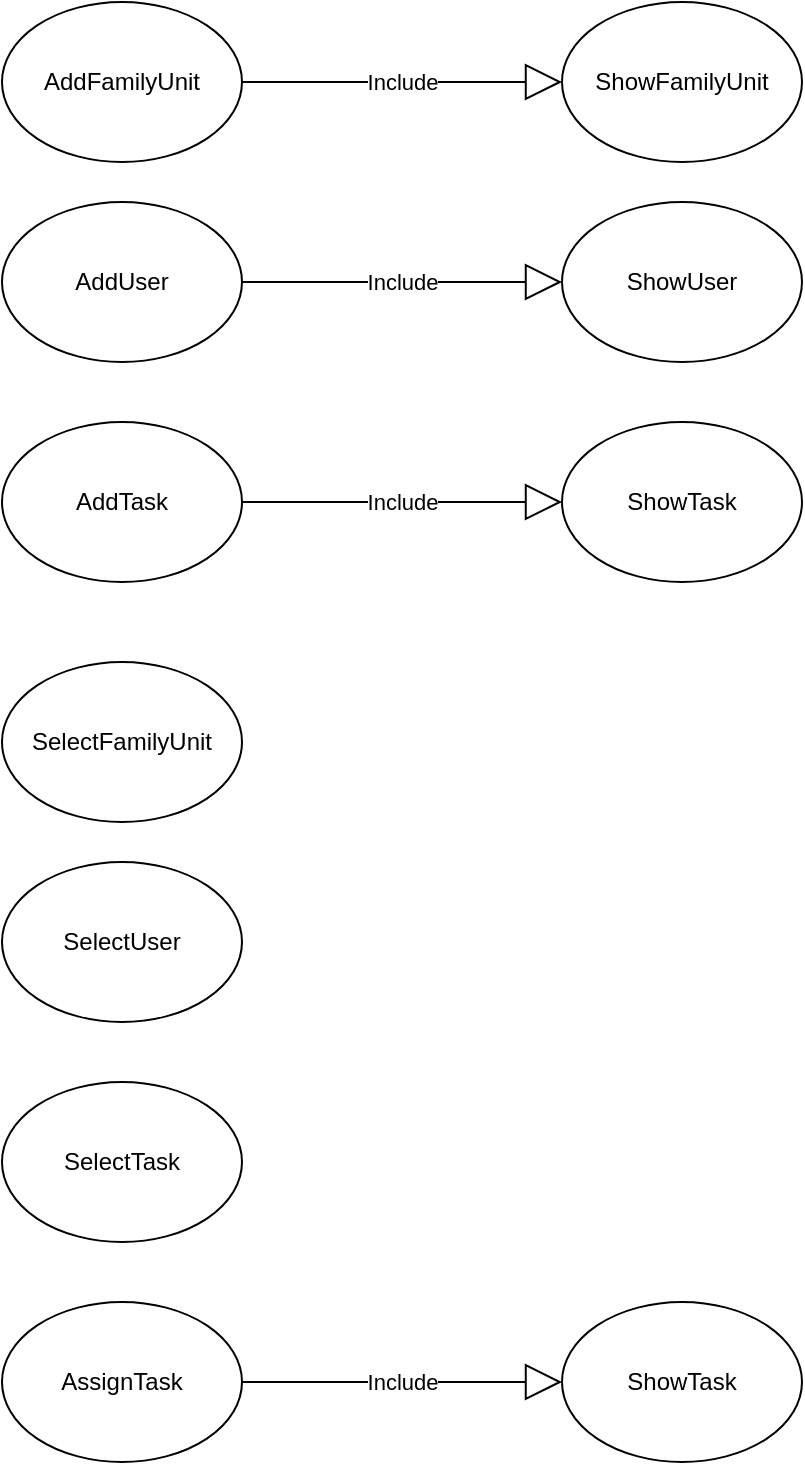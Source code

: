 <mxfile version="26.1.3" pages="8">
  <diagram name="UseCases" id="ofvuTet6Hf07vJ_4nn58">
    <mxGraphModel dx="1608" dy="790" grid="1" gridSize="10" guides="1" tooltips="1" connect="1" arrows="1" fold="1" page="1" pageScale="1" pageWidth="827" pageHeight="1169" math="0" shadow="0">
      <root>
        <mxCell id="0" />
        <mxCell id="1" parent="0" />
        <mxCell id="ilpxJgAoFU-lXXOYVlCL-1" value="AddFamilyUnit" style="ellipse;whiteSpace=wrap;html=1;" vertex="1" parent="1">
          <mxGeometry x="40" y="80" width="120" height="80" as="geometry" />
        </mxCell>
        <mxCell id="ilpxJgAoFU-lXXOYVlCL-2" value="AddUser" style="ellipse;whiteSpace=wrap;html=1;" vertex="1" parent="1">
          <mxGeometry x="40" y="180" width="120" height="80" as="geometry" />
        </mxCell>
        <mxCell id="ilpxJgAoFU-lXXOYVlCL-3" value="AddTask" style="ellipse;whiteSpace=wrap;html=1;" vertex="1" parent="1">
          <mxGeometry x="40" y="290" width="120" height="80" as="geometry" />
        </mxCell>
        <mxCell id="ilpxJgAoFU-lXXOYVlCL-4" value="SelectUser" style="ellipse;whiteSpace=wrap;html=1;" vertex="1" parent="1">
          <mxGeometry x="40" y="510" width="120" height="80" as="geometry" />
        </mxCell>
        <mxCell id="ilpxJgAoFU-lXXOYVlCL-5" value="SelectTask" style="ellipse;whiteSpace=wrap;html=1;" vertex="1" parent="1">
          <mxGeometry x="40" y="620" width="120" height="80" as="geometry" />
        </mxCell>
        <mxCell id="ilpxJgAoFU-lXXOYVlCL-6" value="SelectFamilyUnit" style="ellipse;whiteSpace=wrap;html=1;" vertex="1" parent="1">
          <mxGeometry x="40" y="410" width="120" height="80" as="geometry" />
        </mxCell>
        <mxCell id="ilpxJgAoFU-lXXOYVlCL-7" value="ShowFamilyUnit" style="ellipse;whiteSpace=wrap;html=1;" vertex="1" parent="1">
          <mxGeometry x="320" y="80" width="120" height="80" as="geometry" />
        </mxCell>
        <mxCell id="ilpxJgAoFU-lXXOYVlCL-8" value="ShowUser" style="ellipse;whiteSpace=wrap;html=1;" vertex="1" parent="1">
          <mxGeometry x="320" y="180" width="120" height="80" as="geometry" />
        </mxCell>
        <mxCell id="ilpxJgAoFU-lXXOYVlCL-9" value="ShowTask" style="ellipse;whiteSpace=wrap;html=1;" vertex="1" parent="1">
          <mxGeometry x="320" y="290" width="120" height="80" as="geometry" />
        </mxCell>
        <mxCell id="ilpxJgAoFU-lXXOYVlCL-10" value="Include" style="endArrow=block;endSize=16;endFill=0;html=1;rounded=0;" edge="1" parent="1" source="ilpxJgAoFU-lXXOYVlCL-1" target="ilpxJgAoFU-lXXOYVlCL-7">
          <mxGeometry width="160" relative="1" as="geometry">
            <mxPoint x="330" y="470" as="sourcePoint" />
            <mxPoint x="490" y="470" as="targetPoint" />
          </mxGeometry>
        </mxCell>
        <mxCell id="ilpxJgAoFU-lXXOYVlCL-11" value="Include" style="endArrow=block;endSize=16;endFill=0;html=1;rounded=0;" edge="1" parent="1" source="ilpxJgAoFU-lXXOYVlCL-2" target="ilpxJgAoFU-lXXOYVlCL-8">
          <mxGeometry width="160" relative="1" as="geometry">
            <mxPoint x="170" y="130" as="sourcePoint" />
            <mxPoint x="330" y="130" as="targetPoint" />
          </mxGeometry>
        </mxCell>
        <mxCell id="ilpxJgAoFU-lXXOYVlCL-12" value="Include" style="endArrow=block;endSize=16;endFill=0;html=1;rounded=0;" edge="1" parent="1" source="ilpxJgAoFU-lXXOYVlCL-3" target="ilpxJgAoFU-lXXOYVlCL-9">
          <mxGeometry width="160" relative="1" as="geometry">
            <mxPoint x="158" y="313" as="sourcePoint" />
            <mxPoint x="340" y="140" as="targetPoint" />
          </mxGeometry>
        </mxCell>
        <mxCell id="ilpxJgAoFU-lXXOYVlCL-14" value="AssignTask" style="ellipse;whiteSpace=wrap;html=1;" vertex="1" parent="1">
          <mxGeometry x="40" y="730" width="120" height="80" as="geometry" />
        </mxCell>
        <mxCell id="ilpxJgAoFU-lXXOYVlCL-15" value="ShowTask" style="ellipse;whiteSpace=wrap;html=1;" vertex="1" parent="1">
          <mxGeometry x="320" y="730" width="120" height="80" as="geometry" />
        </mxCell>
        <mxCell id="ilpxJgAoFU-lXXOYVlCL-16" value="Include" style="endArrow=block;endSize=16;endFill=0;html=1;rounded=0;" edge="1" parent="1" target="ilpxJgAoFU-lXXOYVlCL-15">
          <mxGeometry width="160" relative="1" as="geometry">
            <mxPoint x="160" y="770" as="sourcePoint" />
            <mxPoint x="340" y="580" as="targetPoint" />
          </mxGeometry>
        </mxCell>
      </root>
    </mxGraphModel>
  </diagram>
  <diagram id="qISOoxQzu-NISSFyMw4p" name="AddFamilyUnit">
    <mxGraphModel dx="1608" dy="790" grid="1" gridSize="10" guides="1" tooltips="1" connect="1" arrows="1" fold="1" page="1" pageScale="1" pageWidth="827" pageHeight="1169" math="0" shadow="0">
      <root>
        <mxCell id="0" />
        <mxCell id="1" parent="0" />
        <mxCell id="ZzrOv9VfquhRd3FwR8NX-1" value="AddFamilyUnit" style="shape=umlBoundary;whiteSpace=wrap;html=1;" parent="1" vertex="1">
          <mxGeometry x="50" y="200" width="100" height="80" as="geometry" />
        </mxCell>
        <mxCell id="ZzrOv9VfquhRd3FwR8NX-2" value="IAddFamilyUnit" style="ellipse;shape=umlControl;whiteSpace=wrap;html=1;" parent="1" vertex="1">
          <mxGeometry x="360" y="200" width="70" height="80" as="geometry" />
        </mxCell>
        <mxCell id="ZzrOv9VfquhRd3FwR8NX-3" value="IFamiliesUnits" style="ellipse;shape=umlEntity;whiteSpace=wrap;html=1;" parent="1" vertex="1">
          <mxGeometry x="610" y="200" width="80" height="80" as="geometry" />
        </mxCell>
        <mxCell id="fQhMJpHle3A20N5FjXfB-1" value="" style="endArrow=diamondThin;endFill=0;endSize=24;html=1;rounded=0;" parent="1" source="ZzrOv9VfquhRd3FwR8NX-2" target="ZzrOv9VfquhRd3FwR8NX-1" edge="1">
          <mxGeometry width="160" relative="1" as="geometry">
            <mxPoint x="330" y="410" as="sourcePoint" />
            <mxPoint x="490" y="410" as="targetPoint" />
          </mxGeometry>
        </mxCell>
        <mxCell id="fQhMJpHle3A20N5FjXfB-2" value="" style="endArrow=diamondThin;endFill=0;endSize=24;html=1;rounded=0;" parent="1" source="ZzrOv9VfquhRd3FwR8NX-3" target="ZzrOv9VfquhRd3FwR8NX-2" edge="1">
          <mxGeometry width="160" relative="1" as="geometry">
            <mxPoint x="370" y="250" as="sourcePoint" />
            <mxPoint x="160" y="250" as="targetPoint" />
          </mxGeometry>
        </mxCell>
        <mxCell id="fQhMJpHle3A20N5FjXfB-3" value="IFamilyUnit" style="ellipse;shape=umlEntity;whiteSpace=wrap;html=1;" parent="1" vertex="1">
          <mxGeometry x="610" y="360" width="80" height="80" as="geometry" />
        </mxCell>
        <mxCell id="fQhMJpHle3A20N5FjXfB-4" value="" style="endArrow=diamondThin;endFill=0;endSize=24;html=1;rounded=0;" parent="1" source="fQhMJpHle3A20N5FjXfB-3" target="ZzrOv9VfquhRd3FwR8NX-3" edge="1">
          <mxGeometry width="160" relative="1" as="geometry">
            <mxPoint x="620" y="250" as="sourcePoint" />
            <mxPoint x="440" y="250" as="targetPoint" />
          </mxGeometry>
        </mxCell>
        <mxCell id="fQhMJpHle3A20N5FjXfB-5" value="IUsers" style="ellipse;shape=umlEntity;whiteSpace=wrap;html=1;" parent="1" vertex="1">
          <mxGeometry x="520" y="520" width="80" height="80" as="geometry" />
        </mxCell>
        <mxCell id="fQhMJpHle3A20N5FjXfB-6" value="ITasks" style="ellipse;shape=umlEntity;whiteSpace=wrap;html=1;" parent="1" vertex="1">
          <mxGeometry x="720" y="520" width="80" height="80" as="geometry" />
        </mxCell>
        <mxCell id="fQhMJpHle3A20N5FjXfB-7" value="IUser" style="ellipse;shape=umlEntity;whiteSpace=wrap;html=1;" parent="1" vertex="1">
          <mxGeometry x="520" y="670" width="80" height="80" as="geometry" />
        </mxCell>
        <mxCell id="fQhMJpHle3A20N5FjXfB-8" value="ITask" style="ellipse;shape=umlEntity;whiteSpace=wrap;html=1;" parent="1" vertex="1">
          <mxGeometry x="720" y="670" width="80" height="80" as="geometry" />
        </mxCell>
        <mxCell id="fQhMJpHle3A20N5FjXfB-9" value="" style="endArrow=diamondThin;endFill=0;endSize=24;html=1;rounded=0;" parent="1" source="fQhMJpHle3A20N5FjXfB-5" target="fQhMJpHle3A20N5FjXfB-3" edge="1">
          <mxGeometry width="160" relative="1" as="geometry">
            <mxPoint x="660" y="370" as="sourcePoint" />
            <mxPoint x="660" y="290" as="targetPoint" />
          </mxGeometry>
        </mxCell>
        <mxCell id="fQhMJpHle3A20N5FjXfB-10" value="" style="endArrow=diamondThin;endFill=0;endSize=24;html=1;rounded=0;" parent="1" source="fQhMJpHle3A20N5FjXfB-7" target="fQhMJpHle3A20N5FjXfB-5" edge="1">
          <mxGeometry width="160" relative="1" as="geometry">
            <mxPoint x="670" y="380" as="sourcePoint" />
            <mxPoint x="670" y="300" as="targetPoint" />
          </mxGeometry>
        </mxCell>
        <mxCell id="fQhMJpHle3A20N5FjXfB-11" value="" style="endArrow=diamondThin;endFill=0;endSize=24;html=1;rounded=0;" parent="1" source="fQhMJpHle3A20N5FjXfB-6" target="fQhMJpHle3A20N5FjXfB-3" edge="1">
          <mxGeometry width="160" relative="1" as="geometry">
            <mxPoint x="680" y="390" as="sourcePoint" />
            <mxPoint x="680" y="310" as="targetPoint" />
          </mxGeometry>
        </mxCell>
        <mxCell id="fQhMJpHle3A20N5FjXfB-12" value="" style="endArrow=diamondThin;endFill=0;endSize=24;html=1;rounded=0;" parent="1" source="fQhMJpHle3A20N5FjXfB-8" target="fQhMJpHle3A20N5FjXfB-6" edge="1">
          <mxGeometry width="160" relative="1" as="geometry">
            <mxPoint x="690" y="400" as="sourcePoint" />
            <mxPoint x="690" y="320" as="targetPoint" />
          </mxGeometry>
        </mxCell>
        <mxCell id="GXhsIPWdP8h5zyCvqqwh-1" value="IShowFamilyUnit" style="ellipse;shape=umlControl;whiteSpace=wrap;html=1;" parent="1" vertex="1">
          <mxGeometry x="870" y="190" width="70" height="80" as="geometry" />
        </mxCell>
        <mxCell id="GXhsIPWdP8h5zyCvqqwh-2" value="IShowFamilyUnit" style="shape=umlBoundary;whiteSpace=wrap;html=1;" parent="1" vertex="1">
          <mxGeometry x="1190" y="190" width="100" height="80" as="geometry" />
        </mxCell>
        <mxCell id="GXhsIPWdP8h5zyCvqqwh-3" value="" style="endArrow=diamondThin;endFill=0;endSize=24;html=1;rounded=0;" parent="1" source="GXhsIPWdP8h5zyCvqqwh-1" target="GXhsIPWdP8h5zyCvqqwh-2" edge="1">
          <mxGeometry width="160" relative="1" as="geometry">
            <mxPoint x="1220" y="100" as="sourcePoint" />
            <mxPoint x="1020" y="180" as="targetPoint" />
          </mxGeometry>
        </mxCell>
        <mxCell id="GXhsIPWdP8h5zyCvqqwh-4" value="AddedFamilyUnit" style="rounded=1;whiteSpace=wrap;html=1;" parent="1" vertex="1">
          <mxGeometry x="740" y="100" width="120" height="60" as="geometry" />
        </mxCell>
        <mxCell id="GXhsIPWdP8h5zyCvqqwh-5" value="Use" style="endArrow=open;endSize=12;dashed=1;html=1;rounded=0;" parent="1" source="GXhsIPWdP8h5zyCvqqwh-1" target="GXhsIPWdP8h5zyCvqqwh-4" edge="1">
          <mxGeometry width="160" relative="1" as="geometry">
            <mxPoint x="922.722" y="125.466" as="sourcePoint" />
            <mxPoint x="770.42" y="225.7" as="targetPoint" />
          </mxGeometry>
        </mxCell>
        <mxCell id="GXhsIPWdP8h5zyCvqqwh-6" value="AddedFamilyUnit" style="rounded=1;whiteSpace=wrap;html=1;" parent="1" vertex="1">
          <mxGeometry x="1000" y="100" width="120" height="60" as="geometry" />
        </mxCell>
        <mxCell id="GXhsIPWdP8h5zyCvqqwh-7" value="Use" style="endArrow=open;endSize=12;dashed=1;html=1;rounded=0;" parent="1" source="GXhsIPWdP8h5zyCvqqwh-1" target="GXhsIPWdP8h5zyCvqqwh-6" edge="1">
          <mxGeometry width="160" relative="1" as="geometry">
            <mxPoint x="982.497" y="134.748" as="sourcePoint" />
            <mxPoint x="770.42" y="225.7" as="targetPoint" />
          </mxGeometry>
        </mxCell>
        <mxCell id="GXhsIPWdP8h5zyCvqqwh-8" value="Use" style="endArrow=open;endSize=12;dashed=1;html=1;rounded=0;" parent="1" source="GXhsIPWdP8h5zyCvqqwh-2" target="GXhsIPWdP8h5zyCvqqwh-6" edge="1">
          <mxGeometry width="160" relative="1" as="geometry">
            <mxPoint x="1120" y="138.766" as="sourcePoint" />
            <mxPoint x="845.42" y="225.7" as="targetPoint" />
          </mxGeometry>
        </mxCell>
        <mxCell id="MsGjLkLMnuTV9bQmNM2u-1" value="Use" style="endArrow=open;endSize=12;dashed=1;html=1;rounded=0;" parent="1" source="ZzrOv9VfquhRd3FwR8NX-3" target="GXhsIPWdP8h5zyCvqqwh-4" edge="1">
          <mxGeometry width="160" relative="1" as="geometry">
            <mxPoint x="820" y="380" as="sourcePoint" />
            <mxPoint x="980" y="380" as="targetPoint" />
          </mxGeometry>
        </mxCell>
        <mxCell id="Tr6ENLte6B6S_zSDPv5x-1" value="FamiliesUnits" style="swimlane;fontStyle=1;align=center;verticalAlign=top;childLayout=stackLayout;horizontal=1;startSize=26;horizontalStack=0;resizeParent=1;resizeParentMax=0;resizeLast=0;collapsible=1;marginBottom=0;whiteSpace=wrap;html=1;" parent="1" vertex="1">
          <mxGeometry x="840" y="440" width="300" height="164" as="geometry" />
        </mxCell>
        <mxCell id="Tr6ENLte6B6S_zSDPv5x-2" value="+ familiesUnits: map&amp;lt;string,IFamilyUnit&amp;gt;" style="text;strokeColor=none;fillColor=none;align=left;verticalAlign=top;spacingLeft=4;spacingRight=4;overflow=hidden;rotatable=0;points=[[0,0.5],[1,0.5]];portConstraint=eastwest;whiteSpace=wrap;html=1;" parent="Tr6ENLte6B6S_zSDPv5x-1" vertex="1">
          <mxGeometry y="26" width="300" height="26" as="geometry" />
        </mxCell>
        <mxCell id="Tr6ENLte6B6S_zSDPv5x-3" value="" style="line;strokeWidth=1;fillColor=none;align=left;verticalAlign=middle;spacingTop=-1;spacingLeft=3;spacingRight=3;rotatable=0;labelPosition=right;points=[];portConstraint=eastwest;strokeColor=inherit;" parent="Tr6ENLte6B6S_zSDPv5x-1" vertex="1">
          <mxGeometry y="52" width="300" height="8" as="geometry" />
        </mxCell>
        <mxCell id="Tr6ENLte6B6S_zSDPv5x-4" value="+ addFamilyUnit(IFamilyUnit): void" style="text;strokeColor=none;fillColor=none;align=left;verticalAlign=top;spacingLeft=4;spacingRight=4;overflow=hidden;rotatable=0;points=[[0,0.5],[1,0.5]];portConstraint=eastwest;whiteSpace=wrap;html=1;" parent="Tr6ENLte6B6S_zSDPv5x-1" vertex="1">
          <mxGeometry y="60" width="300" height="26" as="geometry" />
        </mxCell>
        <mxCell id="jy5PDnMhqkUvvk_h7ywj-1" value="+ addUser(string userName): void" style="text;strokeColor=none;fillColor=none;align=left;verticalAlign=top;spacingLeft=4;spacingRight=4;overflow=hidden;rotatable=0;points=[[0,0.5],[1,0.5]];portConstraint=eastwest;whiteSpace=wrap;html=1;" parent="Tr6ENLte6B6S_zSDPv5x-1" vertex="1">
          <mxGeometry y="86" width="300" height="26" as="geometry" />
        </mxCell>
        <mxCell id="jy5PDnMhqkUvvk_h7ywj-2" value="+ addTask(string taskName): void" style="text;strokeColor=none;fillColor=none;align=left;verticalAlign=top;spacingLeft=4;spacingRight=4;overflow=hidden;rotatable=0;points=[[0,0.5],[1,0.5]];portConstraint=eastwest;whiteSpace=wrap;html=1;" parent="Tr6ENLte6B6S_zSDPv5x-1" vertex="1">
          <mxGeometry y="112" width="300" height="26" as="geometry" />
        </mxCell>
        <mxCell id="0U7V2ftRnZhrIIjhRArK-3" value="+ assignTask(string taskName,string userName): void" style="text;strokeColor=none;fillColor=none;align=left;verticalAlign=top;spacingLeft=4;spacingRight=4;overflow=hidden;rotatable=0;points=[[0,0.5],[1,0.5]];portConstraint=eastwest;whiteSpace=wrap;html=1;" parent="Tr6ENLte6B6S_zSDPv5x-1" vertex="1">
          <mxGeometry y="138" width="300" height="26" as="geometry" />
        </mxCell>
        <mxCell id="Tr6ENLte6B6S_zSDPv5x-8" value="FamilyUnit" style="swimlane;fontStyle=1;align=center;verticalAlign=top;childLayout=stackLayout;horizontal=1;startSize=26;horizontalStack=0;resizeParent=1;resizeParentMax=0;resizeLast=0;collapsible=1;marginBottom=0;whiteSpace=wrap;html=1;" parent="1" vertex="1">
          <mxGeometry x="1161" y="440" width="320" height="294" as="geometry" />
        </mxCell>
        <mxCell id="Tr6ENLte6B6S_zSDPv5x-9" value="+ name: string" style="text;strokeColor=none;fillColor=none;align=left;verticalAlign=top;spacingLeft=4;spacingRight=4;overflow=hidden;rotatable=0;points=[[0,0.5],[1,0.5]];portConstraint=eastwest;whiteSpace=wrap;html=1;" parent="Tr6ENLte6B6S_zSDPv5x-8" vertex="1">
          <mxGeometry y="26" width="320" height="26" as="geometry" />
        </mxCell>
        <mxCell id="Tr6ENLte6B6S_zSDPv5x-12" value="+ users: map&amp;lt;string, IUsers&amp;gt;" style="text;strokeColor=none;fillColor=none;align=left;verticalAlign=top;spacingLeft=4;spacingRight=4;overflow=hidden;rotatable=0;points=[[0,0.5],[1,0.5]];portConstraint=eastwest;whiteSpace=wrap;html=1;" parent="Tr6ENLte6B6S_zSDPv5x-8" vertex="1">
          <mxGeometry y="52" width="320" height="26" as="geometry" />
        </mxCell>
        <mxCell id="Tr6ENLte6B6S_zSDPv5x-26" value="+ tasks: map&amp;lt;string, ITasks&amp;gt;" style="text;strokeColor=none;fillColor=none;align=left;verticalAlign=top;spacingLeft=4;spacingRight=4;overflow=hidden;rotatable=0;points=[[0,0.5],[1,0.5]];portConstraint=eastwest;whiteSpace=wrap;html=1;" parent="Tr6ENLte6B6S_zSDPv5x-8" vertex="1">
          <mxGeometry y="78" width="320" height="26" as="geometry" />
        </mxCell>
        <mxCell id="Tr6ENLte6B6S_zSDPv5x-13" value="" style="line;strokeWidth=1;fillColor=none;align=left;verticalAlign=middle;spacingTop=-1;spacingLeft=3;spacingRight=3;rotatable=0;labelPosition=right;points=[];portConstraint=eastwest;strokeColor=inherit;" parent="Tr6ENLte6B6S_zSDPv5x-8" vertex="1">
          <mxGeometry y="104" width="320" height="8" as="geometry" />
        </mxCell>
        <mxCell id="Tr6ENLte6B6S_zSDPv5x-16" value="+ addUser(string userName): void" style="text;strokeColor=none;fillColor=none;align=left;verticalAlign=top;spacingLeft=4;spacingRight=4;overflow=hidden;rotatable=0;points=[[0,0.5],[1,0.5]];portConstraint=eastwest;whiteSpace=wrap;html=1;" parent="Tr6ENLte6B6S_zSDPv5x-8" vertex="1">
          <mxGeometry y="112" width="320" height="26" as="geometry" />
        </mxCell>
        <mxCell id="Tr6ENLte6B6S_zSDPv5x-18" value="+ addTask(string taskName): void" style="text;strokeColor=none;fillColor=none;align=left;verticalAlign=top;spacingLeft=4;spacingRight=4;overflow=hidden;rotatable=0;points=[[0,0.5],[1,0.5]];portConstraint=eastwest;whiteSpace=wrap;html=1;" parent="Tr6ENLte6B6S_zSDPv5x-8" vertex="1">
          <mxGeometry y="138" width="320" height="26" as="geometry" />
        </mxCell>
        <mxCell id="0U7V2ftRnZhrIIjhRArK-4" value="+ assignTask(string taskName,string userName): void" style="text;strokeColor=none;fillColor=none;align=left;verticalAlign=top;spacingLeft=4;spacingRight=4;overflow=hidden;rotatable=0;points=[[0,0.5],[1,0.5]];portConstraint=eastwest;whiteSpace=wrap;html=1;" parent="Tr6ENLte6B6S_zSDPv5x-8" vertex="1">
          <mxGeometry y="164" width="320" height="26" as="geometry" />
        </mxCell>
        <mxCell id="Tr6ENLte6B6S_zSDPv5x-20" value="+ getUsers(): map&amp;lt;string, IUsers&amp;gt;" style="text;strokeColor=none;fillColor=none;align=left;verticalAlign=top;spacingLeft=4;spacingRight=4;overflow=hidden;rotatable=0;points=[[0,0.5],[1,0.5]];portConstraint=eastwest;whiteSpace=wrap;html=1;" parent="Tr6ENLte6B6S_zSDPv5x-8" vertex="1">
          <mxGeometry y="190" width="320" height="26" as="geometry" />
        </mxCell>
        <mxCell id="Tr6ENLte6B6S_zSDPv5x-21" value="+ getTasks(): map&amp;lt;string, ITask&amp;gt;" style="text;strokeColor=none;fillColor=none;align=left;verticalAlign=top;spacingLeft=4;spacingRight=4;overflow=hidden;rotatable=0;points=[[0,0.5],[1,0.5]];portConstraint=eastwest;whiteSpace=wrap;html=1;" parent="Tr6ENLte6B6S_zSDPv5x-8" vertex="1">
          <mxGeometry y="216" width="320" height="26" as="geometry" />
        </mxCell>
        <mxCell id="Tr6ENLte6B6S_zSDPv5x-14" value="+ getUser(string): IUser" style="text;strokeColor=none;fillColor=none;align=left;verticalAlign=top;spacingLeft=4;spacingRight=4;overflow=hidden;rotatable=0;points=[[0,0.5],[1,0.5]];portConstraint=eastwest;whiteSpace=wrap;html=1;" parent="Tr6ENLte6B6S_zSDPv5x-8" vertex="1">
          <mxGeometry y="242" width="320" height="26" as="geometry" />
        </mxCell>
        <mxCell id="Tr6ENLte6B6S_zSDPv5x-15" value="+ getTask(string): ITask" style="text;strokeColor=none;fillColor=none;align=left;verticalAlign=top;spacingLeft=4;spacingRight=4;overflow=hidden;rotatable=0;points=[[0,0.5],[1,0.5]];portConstraint=eastwest;whiteSpace=wrap;html=1;" parent="Tr6ENLte6B6S_zSDPv5x-8" vertex="1">
          <mxGeometry y="268" width="320" height="26" as="geometry" />
        </mxCell>
        <mxCell id="0U7V2ftRnZhrIIjhRArK-2" value="" style="endArrow=diamondThin;endFill=0;endSize=24;html=1;rounded=0;" parent="1" source="fQhMJpHle3A20N5FjXfB-8" target="fQhMJpHle3A20N5FjXfB-7" edge="1">
          <mxGeometry width="160" relative="1" as="geometry">
            <mxPoint x="505.829" y="683.265" as="sourcePoint" />
            <mxPoint x="440" y="600" as="targetPoint" />
          </mxGeometry>
        </mxCell>
      </root>
    </mxGraphModel>
  </diagram>
  <diagram id="nyzvADFaVuhVZYNtJMEX" name="AddUser">
    <mxGraphModel dx="1608" dy="790" grid="1" gridSize="10" guides="1" tooltips="1" connect="1" arrows="1" fold="1" page="1" pageScale="1" pageWidth="827" pageHeight="1169" math="0" shadow="0">
      <root>
        <mxCell id="0" />
        <mxCell id="1" parent="0" />
        <mxCell id="A0KPjPHVCpSv_jYd2Po7-1" value="AddUser" style="shape=umlBoundary;whiteSpace=wrap;html=1;" parent="1" vertex="1">
          <mxGeometry x="50" y="200" width="100" height="80" as="geometry" />
        </mxCell>
        <mxCell id="A0KPjPHVCpSv_jYd2Po7-2" value="IAddUser" style="ellipse;shape=umlControl;whiteSpace=wrap;html=1;" parent="1" vertex="1">
          <mxGeometry x="360" y="200" width="70" height="80" as="geometry" />
        </mxCell>
        <mxCell id="A0KPjPHVCpSv_jYd2Po7-3" value="IFamiliesUnits" style="ellipse;shape=umlEntity;whiteSpace=wrap;html=1;" parent="1" vertex="1">
          <mxGeometry x="610" y="200" width="80" height="80" as="geometry" />
        </mxCell>
        <mxCell id="A0KPjPHVCpSv_jYd2Po7-4" value="" style="endArrow=diamondThin;endFill=0;endSize=24;html=1;rounded=0;" parent="1" source="A0KPjPHVCpSv_jYd2Po7-2" target="A0KPjPHVCpSv_jYd2Po7-1" edge="1">
          <mxGeometry width="160" relative="1" as="geometry">
            <mxPoint x="330" y="410" as="sourcePoint" />
            <mxPoint x="490" y="410" as="targetPoint" />
          </mxGeometry>
        </mxCell>
        <mxCell id="A0KPjPHVCpSv_jYd2Po7-5" value="" style="endArrow=diamondThin;endFill=0;endSize=24;html=1;rounded=0;" parent="1" source="A0KPjPHVCpSv_jYd2Po7-3" target="A0KPjPHVCpSv_jYd2Po7-2" edge="1">
          <mxGeometry width="160" relative="1" as="geometry">
            <mxPoint x="370" y="250" as="sourcePoint" />
            <mxPoint x="160" y="250" as="targetPoint" />
          </mxGeometry>
        </mxCell>
        <mxCell id="A0KPjPHVCpSv_jYd2Po7-6" value="IFamilyUnit" style="ellipse;shape=umlEntity;whiteSpace=wrap;html=1;" parent="1" vertex="1">
          <mxGeometry x="610" y="360" width="80" height="80" as="geometry" />
        </mxCell>
        <mxCell id="A0KPjPHVCpSv_jYd2Po7-7" value="" style="endArrow=diamondThin;endFill=0;endSize=24;html=1;rounded=0;" parent="1" source="A0KPjPHVCpSv_jYd2Po7-6" target="A0KPjPHVCpSv_jYd2Po7-3" edge="1">
          <mxGeometry width="160" relative="1" as="geometry">
            <mxPoint x="620" y="250" as="sourcePoint" />
            <mxPoint x="440" y="250" as="targetPoint" />
          </mxGeometry>
        </mxCell>
        <mxCell id="A0KPjPHVCpSv_jYd2Po7-8" value="IUsers" style="ellipse;shape=umlEntity;whiteSpace=wrap;html=1;" parent="1" vertex="1">
          <mxGeometry x="520" y="520" width="80" height="80" as="geometry" />
        </mxCell>
        <mxCell id="A0KPjPHVCpSv_jYd2Po7-9" value="ITasks" style="ellipse;shape=umlEntity;whiteSpace=wrap;html=1;" parent="1" vertex="1">
          <mxGeometry x="720" y="520" width="80" height="80" as="geometry" />
        </mxCell>
        <mxCell id="A0KPjPHVCpSv_jYd2Po7-10" value="IUser" style="ellipse;shape=umlEntity;whiteSpace=wrap;html=1;" parent="1" vertex="1">
          <mxGeometry x="520" y="680" width="80" height="80" as="geometry" />
        </mxCell>
        <mxCell id="A0KPjPHVCpSv_jYd2Po7-11" value="ITask" style="ellipse;shape=umlEntity;whiteSpace=wrap;html=1;" parent="1" vertex="1">
          <mxGeometry x="720" y="680" width="80" height="80" as="geometry" />
        </mxCell>
        <mxCell id="A0KPjPHVCpSv_jYd2Po7-12" value="" style="endArrow=diamondThin;endFill=0;endSize=24;html=1;rounded=0;" parent="1" source="A0KPjPHVCpSv_jYd2Po7-8" target="A0KPjPHVCpSv_jYd2Po7-6" edge="1">
          <mxGeometry width="160" relative="1" as="geometry">
            <mxPoint x="660" y="370" as="sourcePoint" />
            <mxPoint x="660" y="290" as="targetPoint" />
          </mxGeometry>
        </mxCell>
        <mxCell id="A0KPjPHVCpSv_jYd2Po7-13" value="" style="endArrow=diamondThin;endFill=0;endSize=24;html=1;rounded=0;" parent="1" source="A0KPjPHVCpSv_jYd2Po7-10" target="A0KPjPHVCpSv_jYd2Po7-8" edge="1">
          <mxGeometry width="160" relative="1" as="geometry">
            <mxPoint x="670" y="380" as="sourcePoint" />
            <mxPoint x="670" y="300" as="targetPoint" />
          </mxGeometry>
        </mxCell>
        <mxCell id="A0KPjPHVCpSv_jYd2Po7-14" value="" style="endArrow=diamondThin;endFill=0;endSize=24;html=1;rounded=0;" parent="1" source="A0KPjPHVCpSv_jYd2Po7-9" target="A0KPjPHVCpSv_jYd2Po7-6" edge="1">
          <mxGeometry width="160" relative="1" as="geometry">
            <mxPoint x="680" y="390" as="sourcePoint" />
            <mxPoint x="680" y="310" as="targetPoint" />
          </mxGeometry>
        </mxCell>
        <mxCell id="A0KPjPHVCpSv_jYd2Po7-15" value="" style="endArrow=diamondThin;endFill=0;endSize=24;html=1;rounded=0;" parent="1" source="A0KPjPHVCpSv_jYd2Po7-11" target="A0KPjPHVCpSv_jYd2Po7-9" edge="1">
          <mxGeometry width="160" relative="1" as="geometry">
            <mxPoint x="690" y="400" as="sourcePoint" />
            <mxPoint x="690" y="320" as="targetPoint" />
          </mxGeometry>
        </mxCell>
        <mxCell id="Ta0KLuReWLphm5krnQRE-1" value="AddedUser" style="rounded=1;whiteSpace=wrap;html=1;" parent="1" vertex="1">
          <mxGeometry x="640" y="830" width="120" height="60" as="geometry" />
        </mxCell>
        <mxCell id="Ta0KLuReWLphm5krnQRE-2" value="IShowUser" style="ellipse;shape=umlControl;whiteSpace=wrap;html=1;" parent="1" vertex="1">
          <mxGeometry x="820" y="920" width="70" height="80" as="geometry" />
        </mxCell>
        <mxCell id="Ta0KLuReWLphm5krnQRE-3" value="Use" style="endArrow=open;endSize=12;dashed=1;html=1;rounded=0;" parent="1" source="Ta0KLuReWLphm5krnQRE-2" target="Ta0KLuReWLphm5krnQRE-1" edge="1">
          <mxGeometry width="160" relative="1" as="geometry">
            <mxPoint x="861" y="345" as="sourcePoint" />
            <mxPoint x="932" y="290" as="targetPoint" />
          </mxGeometry>
        </mxCell>
        <mxCell id="Ta0KLuReWLphm5krnQRE-4" value="ShowUser" style="shape=umlBoundary;whiteSpace=wrap;html=1;" parent="1" vertex="1">
          <mxGeometry x="1141" y="920" width="100" height="80" as="geometry" />
        </mxCell>
        <mxCell id="Ta0KLuReWLphm5krnQRE-5" value="" style="endArrow=diamondThin;endFill=0;endSize=24;html=1;rounded=0;" parent="1" source="Ta0KLuReWLphm5krnQRE-2" target="Ta0KLuReWLphm5krnQRE-4" edge="1">
          <mxGeometry width="160" relative="1" as="geometry">
            <mxPoint x="1320" y="1000" as="sourcePoint" />
            <mxPoint x="1120" y="1080" as="targetPoint" />
          </mxGeometry>
        </mxCell>
        <mxCell id="Ta0KLuReWLphm5krnQRE-6" value="AddedUser" style="rounded=1;whiteSpace=wrap;html=1;" parent="1" vertex="1">
          <mxGeometry x="950" y="840" width="120" height="60" as="geometry" />
        </mxCell>
        <mxCell id="Ta0KLuReWLphm5krnQRE-7" value="Use" style="endArrow=open;endSize=12;dashed=1;html=1;rounded=0;" parent="1" source="Ta0KLuReWLphm5krnQRE-2" target="Ta0KLuReWLphm5krnQRE-6" edge="1">
          <mxGeometry width="160" relative="1" as="geometry">
            <mxPoint x="801" y="955" as="sourcePoint" />
            <mxPoint x="872" y="900" as="targetPoint" />
          </mxGeometry>
        </mxCell>
        <mxCell id="Ta0KLuReWLphm5krnQRE-8" value="Use" style="endArrow=open;endSize=12;dashed=1;html=1;rounded=0;" parent="1" source="Ta0KLuReWLphm5krnQRE-4" target="Ta0KLuReWLphm5krnQRE-6" edge="1">
          <mxGeometry width="160" relative="1" as="geometry">
            <mxPoint x="1017" y="957" as="sourcePoint" />
            <mxPoint x="947" y="900" as="targetPoint" />
          </mxGeometry>
        </mxCell>
        <mxCell id="Ta0KLuReWLphm5krnQRE-9" value="Use" style="endArrow=open;endSize=12;dashed=1;html=1;rounded=0;" parent="1" source="A0KPjPHVCpSv_jYd2Po7-3" target="Ta0KLuReWLphm5krnQRE-1" edge="1">
          <mxGeometry width="160" relative="1" as="geometry">
            <mxPoint x="1130" y="740" as="sourcePoint" />
            <mxPoint x="1290" y="740" as="targetPoint" />
          </mxGeometry>
        </mxCell>
        <mxCell id="V7LXMAjB8ZxLxGuT4MpU-1" value="Users" style="swimlane;fontStyle=1;align=center;verticalAlign=top;childLayout=stackLayout;horizontal=1;startSize=26;horizontalStack=0;resizeParent=1;resizeParentMax=0;resizeLast=0;collapsible=1;marginBottom=0;whiteSpace=wrap;html=1;" parent="1" vertex="1">
          <mxGeometry x="920" y="400" width="330" height="138" as="geometry" />
        </mxCell>
        <mxCell id="V7LXMAjB8ZxLxGuT4MpU-2" value="+ users: map&amp;lt;string,IUser&amp;gt;" style="text;strokeColor=none;fillColor=none;align=left;verticalAlign=top;spacingLeft=4;spacingRight=4;overflow=hidden;rotatable=0;points=[[0,0.5],[1,0.5]];portConstraint=eastwest;whiteSpace=wrap;html=1;" parent="V7LXMAjB8ZxLxGuT4MpU-1" vertex="1">
          <mxGeometry y="26" width="330" height="26" as="geometry" />
        </mxCell>
        <mxCell id="V7LXMAjB8ZxLxGuT4MpU-3" value="" style="line;strokeWidth=1;fillColor=none;align=left;verticalAlign=middle;spacingTop=-1;spacingLeft=3;spacingRight=3;rotatable=0;labelPosition=right;points=[];portConstraint=eastwest;strokeColor=inherit;" parent="V7LXMAjB8ZxLxGuT4MpU-1" vertex="1">
          <mxGeometry y="52" width="330" height="8" as="geometry" />
        </mxCell>
        <mxCell id="V7LXMAjB8ZxLxGuT4MpU-4" value="+ addUser(IUser): void" style="text;strokeColor=none;fillColor=none;align=left;verticalAlign=top;spacingLeft=4;spacingRight=4;overflow=hidden;rotatable=0;points=[[0,0.5],[1,0.5]];portConstraint=eastwest;whiteSpace=wrap;html=1;" parent="V7LXMAjB8ZxLxGuT4MpU-1" vertex="1">
          <mxGeometry y="60" width="330" height="26" as="geometry" />
        </mxCell>
        <mxCell id="jX_5gCwJ_GBYDdGa7BLS-1" value="+ assignTask(string taskName, ITask): void" style="text;strokeColor=none;fillColor=none;align=left;verticalAlign=top;spacingLeft=4;spacingRight=4;overflow=hidden;rotatable=0;points=[[0,0.5],[1,0.5]];portConstraint=eastwest;whiteSpace=wrap;html=1;" parent="V7LXMAjB8ZxLxGuT4MpU-1" vertex="1">
          <mxGeometry y="86" width="330" height="26" as="geometry" />
        </mxCell>
        <mxCell id="V7LXMAjB8ZxLxGuT4MpU-6" value="+ getUser(string): IUser" style="text;strokeColor=none;fillColor=none;align=left;verticalAlign=top;spacingLeft=4;spacingRight=4;overflow=hidden;rotatable=0;points=[[0,0.5],[1,0.5]];portConstraint=eastwest;whiteSpace=wrap;html=1;" parent="V7LXMAjB8ZxLxGuT4MpU-1" vertex="1">
          <mxGeometry y="112" width="330" height="26" as="geometry" />
        </mxCell>
        <mxCell id="V7LXMAjB8ZxLxGuT4MpU-7" value="User" style="swimlane;fontStyle=1;align=center;verticalAlign=top;childLayout=stackLayout;horizontal=1;startSize=26;horizontalStack=0;resizeParent=1;resizeParentMax=0;resizeLast=0;collapsible=1;marginBottom=0;whiteSpace=wrap;html=1;" parent="1" vertex="1">
          <mxGeometry x="920" y="560" width="330" height="138" as="geometry" />
        </mxCell>
        <mxCell id="V7LXMAjB8ZxLxGuT4MpU-8" value="+ name: string" style="text;strokeColor=none;fillColor=none;align=left;verticalAlign=top;spacingLeft=4;spacingRight=4;overflow=hidden;rotatable=0;points=[[0,0.5],[1,0.5]];portConstraint=eastwest;whiteSpace=wrap;html=1;" parent="V7LXMAjB8ZxLxGuT4MpU-7" vertex="1">
          <mxGeometry y="26" width="330" height="26" as="geometry" />
        </mxCell>
        <mxCell id="V7LXMAjB8ZxLxGuT4MpU-9" value="+ tasks: map&amp;lt;string taskName, ITask&amp;gt;" style="text;strokeColor=none;fillColor=none;align=left;verticalAlign=top;spacingLeft=4;spacingRight=4;overflow=hidden;rotatable=0;points=[[0,0.5],[1,0.5]];portConstraint=eastwest;whiteSpace=wrap;html=1;" parent="V7LXMAjB8ZxLxGuT4MpU-7" vertex="1">
          <mxGeometry y="52" width="330" height="26" as="geometry" />
        </mxCell>
        <mxCell id="V7LXMAjB8ZxLxGuT4MpU-10" value="" style="line;strokeWidth=1;fillColor=none;align=left;verticalAlign=middle;spacingTop=-1;spacingLeft=3;spacingRight=3;rotatable=0;labelPosition=right;points=[];portConstraint=eastwest;strokeColor=inherit;" parent="V7LXMAjB8ZxLxGuT4MpU-7" vertex="1">
          <mxGeometry y="78" width="330" height="8" as="geometry" />
        </mxCell>
        <mxCell id="V7LXMAjB8ZxLxGuT4MpU-11" value="+ assignTask(string taskName, ITask): void" style="text;strokeColor=none;fillColor=none;align=left;verticalAlign=top;spacingLeft=4;spacingRight=4;overflow=hidden;rotatable=0;points=[[0,0.5],[1,0.5]];portConstraint=eastwest;whiteSpace=wrap;html=1;" parent="V7LXMAjB8ZxLxGuT4MpU-7" vertex="1">
          <mxGeometry y="86" width="330" height="26" as="geometry" />
        </mxCell>
        <mxCell id="V7LXMAjB8ZxLxGuT4MpU-14" value="+ getTask(string): ITask" style="text;strokeColor=none;fillColor=none;align=left;verticalAlign=top;spacingLeft=4;spacingRight=4;overflow=hidden;rotatable=0;points=[[0,0.5],[1,0.5]];portConstraint=eastwest;whiteSpace=wrap;html=1;" parent="V7LXMAjB8ZxLxGuT4MpU-7" vertex="1">
          <mxGeometry y="112" width="330" height="26" as="geometry" />
        </mxCell>
        <mxCell id="ZZ-S3Tbch4gPgKj9DYru-1" value="" style="endArrow=diamondThin;endFill=0;endSize=24;html=1;rounded=0;" parent="1" source="A0KPjPHVCpSv_jYd2Po7-11" target="A0KPjPHVCpSv_jYd2Po7-10" edge="1">
          <mxGeometry width="160" relative="1" as="geometry">
            <mxPoint x="570" y="690" as="sourcePoint" />
            <mxPoint x="570" y="610" as="targetPoint" />
          </mxGeometry>
        </mxCell>
      </root>
    </mxGraphModel>
  </diagram>
  <diagram id="e-lRETscOIEBxBgu9GFG" name="AddTask">
    <mxGraphModel dx="1608" dy="790" grid="1" gridSize="10" guides="1" tooltips="1" connect="1" arrows="1" fold="1" page="1" pageScale="1" pageWidth="827" pageHeight="1169" math="0" shadow="0">
      <root>
        <mxCell id="0" />
        <mxCell id="1" parent="0" />
        <mxCell id="T0wNMT9r04O-86U2vV4d-1" value="AddTask" style="shape=umlBoundary;whiteSpace=wrap;html=1;" parent="1" vertex="1">
          <mxGeometry x="50" y="200" width="100" height="80" as="geometry" />
        </mxCell>
        <mxCell id="T0wNMT9r04O-86U2vV4d-2" value="IAddTask" style="ellipse;shape=umlControl;whiteSpace=wrap;html=1;" parent="1" vertex="1">
          <mxGeometry x="360" y="200" width="70" height="80" as="geometry" />
        </mxCell>
        <mxCell id="T0wNMT9r04O-86U2vV4d-3" value="IFamiliesUnits" style="ellipse;shape=umlEntity;whiteSpace=wrap;html=1;" parent="1" vertex="1">
          <mxGeometry x="610" y="200" width="80" height="80" as="geometry" />
        </mxCell>
        <mxCell id="T0wNMT9r04O-86U2vV4d-4" value="" style="endArrow=diamondThin;endFill=0;endSize=24;html=1;rounded=0;" parent="1" source="T0wNMT9r04O-86U2vV4d-2" target="T0wNMT9r04O-86U2vV4d-1" edge="1">
          <mxGeometry width="160" relative="1" as="geometry">
            <mxPoint x="330" y="410" as="sourcePoint" />
            <mxPoint x="490" y="410" as="targetPoint" />
          </mxGeometry>
        </mxCell>
        <mxCell id="T0wNMT9r04O-86U2vV4d-5" value="" style="endArrow=diamondThin;endFill=0;endSize=24;html=1;rounded=0;" parent="1" source="T0wNMT9r04O-86U2vV4d-3" target="T0wNMT9r04O-86U2vV4d-2" edge="1">
          <mxGeometry width="160" relative="1" as="geometry">
            <mxPoint x="370" y="250" as="sourcePoint" />
            <mxPoint x="160" y="250" as="targetPoint" />
          </mxGeometry>
        </mxCell>
        <mxCell id="T0wNMT9r04O-86U2vV4d-6" value="IFamilyUnit" style="ellipse;shape=umlEntity;whiteSpace=wrap;html=1;" parent="1" vertex="1">
          <mxGeometry x="610" y="360" width="80" height="80" as="geometry" />
        </mxCell>
        <mxCell id="T0wNMT9r04O-86U2vV4d-7" value="" style="endArrow=diamondThin;endFill=0;endSize=24;html=1;rounded=0;" parent="1" source="T0wNMT9r04O-86U2vV4d-6" target="T0wNMT9r04O-86U2vV4d-3" edge="1">
          <mxGeometry width="160" relative="1" as="geometry">
            <mxPoint x="620" y="250" as="sourcePoint" />
            <mxPoint x="440" y="250" as="targetPoint" />
          </mxGeometry>
        </mxCell>
        <mxCell id="T0wNMT9r04O-86U2vV4d-8" value="IUsers" style="ellipse;shape=umlEntity;whiteSpace=wrap;html=1;" parent="1" vertex="1">
          <mxGeometry x="520" y="520" width="80" height="80" as="geometry" />
        </mxCell>
        <mxCell id="T0wNMT9r04O-86U2vV4d-9" value="ITasks" style="ellipse;shape=umlEntity;whiteSpace=wrap;html=1;" parent="1" vertex="1">
          <mxGeometry x="720" y="520" width="80" height="80" as="geometry" />
        </mxCell>
        <mxCell id="T0wNMT9r04O-86U2vV4d-10" value="IUser" style="ellipse;shape=umlEntity;whiteSpace=wrap;html=1;" parent="1" vertex="1">
          <mxGeometry x="520" y="680" width="80" height="80" as="geometry" />
        </mxCell>
        <mxCell id="T0wNMT9r04O-86U2vV4d-11" value="ITask" style="ellipse;shape=umlEntity;whiteSpace=wrap;html=1;" parent="1" vertex="1">
          <mxGeometry x="720" y="680" width="80" height="80" as="geometry" />
        </mxCell>
        <mxCell id="T0wNMT9r04O-86U2vV4d-12" value="" style="endArrow=diamondThin;endFill=0;endSize=24;html=1;rounded=0;" parent="1" source="T0wNMT9r04O-86U2vV4d-8" target="T0wNMT9r04O-86U2vV4d-6" edge="1">
          <mxGeometry width="160" relative="1" as="geometry">
            <mxPoint x="660" y="370" as="sourcePoint" />
            <mxPoint x="660" y="290" as="targetPoint" />
          </mxGeometry>
        </mxCell>
        <mxCell id="T0wNMT9r04O-86U2vV4d-13" value="" style="endArrow=diamondThin;endFill=0;endSize=24;html=1;rounded=0;" parent="1" source="T0wNMT9r04O-86U2vV4d-10" target="T0wNMT9r04O-86U2vV4d-8" edge="1">
          <mxGeometry width="160" relative="1" as="geometry">
            <mxPoint x="670" y="380" as="sourcePoint" />
            <mxPoint x="670" y="300" as="targetPoint" />
          </mxGeometry>
        </mxCell>
        <mxCell id="T0wNMT9r04O-86U2vV4d-14" value="" style="endArrow=diamondThin;endFill=0;endSize=24;html=1;rounded=0;" parent="1" source="T0wNMT9r04O-86U2vV4d-9" target="T0wNMT9r04O-86U2vV4d-6" edge="1">
          <mxGeometry width="160" relative="1" as="geometry">
            <mxPoint x="680" y="390" as="sourcePoint" />
            <mxPoint x="680" y="310" as="targetPoint" />
          </mxGeometry>
        </mxCell>
        <mxCell id="T0wNMT9r04O-86U2vV4d-15" value="" style="endArrow=diamondThin;endFill=0;endSize=24;html=1;rounded=0;" parent="1" source="T0wNMT9r04O-86U2vV4d-11" target="T0wNMT9r04O-86U2vV4d-9" edge="1">
          <mxGeometry width="160" relative="1" as="geometry">
            <mxPoint x="690" y="400" as="sourcePoint" />
            <mxPoint x="690" y="320" as="targetPoint" />
          </mxGeometry>
        </mxCell>
        <mxCell id="FTQVSdPWe92cxvzKL-z6-1" value="AddedTask" style="rounded=1;whiteSpace=wrap;html=1;" parent="1" vertex="1">
          <mxGeometry x="850" y="420" width="120" height="60" as="geometry" />
        </mxCell>
        <mxCell id="FTQVSdPWe92cxvzKL-z6-2" value="IShowTask" style="ellipse;shape=umlControl;whiteSpace=wrap;html=1;" parent="1" vertex="1">
          <mxGeometry x="1020" y="520" width="70" height="80" as="geometry" />
        </mxCell>
        <mxCell id="FTQVSdPWe92cxvzKL-z6-3" value="Use" style="endArrow=open;endSize=12;dashed=1;html=1;rounded=0;" parent="1" source="FTQVSdPWe92cxvzKL-z6-2" target="FTQVSdPWe92cxvzKL-z6-1" edge="1">
          <mxGeometry width="160" relative="1" as="geometry">
            <mxPoint x="841" y="545" as="sourcePoint" />
            <mxPoint x="912" y="490" as="targetPoint" />
          </mxGeometry>
        </mxCell>
        <mxCell id="FTQVSdPWe92cxvzKL-z6-4" value="ShowTask" style="shape=umlBoundary;whiteSpace=wrap;html=1;" parent="1" vertex="1">
          <mxGeometry x="1240" y="520" width="100" height="80" as="geometry" />
        </mxCell>
        <mxCell id="FTQVSdPWe92cxvzKL-z6-5" value="" style="endArrow=diamondThin;endFill=0;endSize=24;html=1;rounded=0;" parent="1" source="FTQVSdPWe92cxvzKL-z6-2" target="FTQVSdPWe92cxvzKL-z6-4" edge="1">
          <mxGeometry width="160" relative="1" as="geometry">
            <mxPoint x="1360" y="590" as="sourcePoint" />
            <mxPoint x="1160" y="670" as="targetPoint" />
          </mxGeometry>
        </mxCell>
        <mxCell id="FTQVSdPWe92cxvzKL-z6-6" value="AddedTask" style="rounded=1;whiteSpace=wrap;html=1;" parent="1" vertex="1">
          <mxGeometry x="1120" y="420" width="120" height="60" as="geometry" />
        </mxCell>
        <mxCell id="FTQVSdPWe92cxvzKL-z6-7" value="Use" style="endArrow=open;endSize=12;dashed=1;html=1;rounded=0;" parent="1" source="FTQVSdPWe92cxvzKL-z6-2" target="FTQVSdPWe92cxvzKL-z6-6" edge="1">
          <mxGeometry width="160" relative="1" as="geometry">
            <mxPoint x="841" y="545" as="sourcePoint" />
            <mxPoint x="912" y="490" as="targetPoint" />
          </mxGeometry>
        </mxCell>
        <mxCell id="FTQVSdPWe92cxvzKL-z6-8" value="Use" style="endArrow=open;endSize=12;dashed=1;html=1;rounded=0;" parent="1" source="FTQVSdPWe92cxvzKL-z6-4" target="FTQVSdPWe92cxvzKL-z6-6" edge="1">
          <mxGeometry width="160" relative="1" as="geometry">
            <mxPoint x="1057" y="547" as="sourcePoint" />
            <mxPoint x="987" y="490" as="targetPoint" />
          </mxGeometry>
        </mxCell>
        <mxCell id="aHf1mY7xaqaLjUGk6_l4-1" value="Use" style="endArrow=open;endSize=12;dashed=1;html=1;rounded=0;" parent="1" source="T0wNMT9r04O-86U2vV4d-3" target="FTQVSdPWe92cxvzKL-z6-1" edge="1">
          <mxGeometry width="160" relative="1" as="geometry">
            <mxPoint x="1060" y="410" as="sourcePoint" />
            <mxPoint x="1220" y="410" as="targetPoint" />
          </mxGeometry>
        </mxCell>
        <mxCell id="nJ0QrFU3SO-aq_I2QI9c-1" value="" style="endArrow=diamondThin;endFill=0;endSize=24;html=1;rounded=0;" parent="1" source="T0wNMT9r04O-86U2vV4d-11" target="T0wNMT9r04O-86U2vV4d-10" edge="1">
          <mxGeometry width="160" relative="1" as="geometry">
            <mxPoint x="570" y="690" as="sourcePoint" />
            <mxPoint x="570" y="610" as="targetPoint" />
          </mxGeometry>
        </mxCell>
        <mxCell id="nJ0QrFU3SO-aq_I2QI9c-2" value="Tasks" style="swimlane;fontStyle=1;align=center;verticalAlign=top;childLayout=stackLayout;horizontal=1;startSize=26;horizontalStack=0;resizeParent=1;resizeParentMax=0;resizeLast=0;collapsible=1;marginBottom=0;whiteSpace=wrap;html=1;" parent="1" vertex="1">
          <mxGeometry x="920" y="640" width="160" height="112" as="geometry" />
        </mxCell>
        <mxCell id="nJ0QrFU3SO-aq_I2QI9c-3" value="+ tasks: map&amp;lt;string,ITask&amp;gt;" style="text;strokeColor=none;fillColor=none;align=left;verticalAlign=top;spacingLeft=4;spacingRight=4;overflow=hidden;rotatable=0;points=[[0,0.5],[1,0.5]];portConstraint=eastwest;whiteSpace=wrap;html=1;" parent="nJ0QrFU3SO-aq_I2QI9c-2" vertex="1">
          <mxGeometry y="26" width="160" height="26" as="geometry" />
        </mxCell>
        <mxCell id="nJ0QrFU3SO-aq_I2QI9c-4" value="" style="line;strokeWidth=1;fillColor=none;align=left;verticalAlign=middle;spacingTop=-1;spacingLeft=3;spacingRight=3;rotatable=0;labelPosition=right;points=[];portConstraint=eastwest;strokeColor=inherit;" parent="nJ0QrFU3SO-aq_I2QI9c-2" vertex="1">
          <mxGeometry y="52" width="160" height="8" as="geometry" />
        </mxCell>
        <mxCell id="nJ0QrFU3SO-aq_I2QI9c-5" value="+ addTask(ITask): void" style="text;strokeColor=none;fillColor=none;align=left;verticalAlign=top;spacingLeft=4;spacingRight=4;overflow=hidden;rotatable=0;points=[[0,0.5],[1,0.5]];portConstraint=eastwest;whiteSpace=wrap;html=1;" parent="nJ0QrFU3SO-aq_I2QI9c-2" vertex="1">
          <mxGeometry y="60" width="160" height="26" as="geometry" />
        </mxCell>
        <mxCell id="nJ0QrFU3SO-aq_I2QI9c-7" value="+ getTask(string): ITask" style="text;strokeColor=none;fillColor=none;align=left;verticalAlign=top;spacingLeft=4;spacingRight=4;overflow=hidden;rotatable=0;points=[[0,0.5],[1,0.5]];portConstraint=eastwest;whiteSpace=wrap;html=1;" parent="nJ0QrFU3SO-aq_I2QI9c-2" vertex="1">
          <mxGeometry y="86" width="160" height="26" as="geometry" />
        </mxCell>
        <mxCell id="nJ0QrFU3SO-aq_I2QI9c-8" value="Task" style="swimlane;fontStyle=1;align=center;verticalAlign=top;childLayout=stackLayout;horizontal=1;startSize=26;horizontalStack=0;resizeParent=1;resizeParentMax=0;resizeLast=0;collapsible=1;marginBottom=0;whiteSpace=wrap;html=1;" parent="1" vertex="1">
          <mxGeometry x="1121" y="640" width="240" height="138" as="geometry" />
        </mxCell>
        <mxCell id="nJ0QrFU3SO-aq_I2QI9c-9" value="+ name: string" style="text;strokeColor=none;fillColor=none;align=left;verticalAlign=top;spacingLeft=4;spacingRight=4;overflow=hidden;rotatable=0;points=[[0,0.5],[1,0.5]];portConstraint=eastwest;whiteSpace=wrap;html=1;" parent="nJ0QrFU3SO-aq_I2QI9c-8" vertex="1">
          <mxGeometry y="26" width="240" height="26" as="geometry" />
        </mxCell>
        <mxCell id="nJ0QrFU3SO-aq_I2QI9c-10" value="+ state: enum&amp;lt;Open, Close&amp;gt;" style="text;strokeColor=none;fillColor=none;align=left;verticalAlign=top;spacingLeft=4;spacingRight=4;overflow=hidden;rotatable=0;points=[[0,0.5],[1,0.5]];portConstraint=eastwest;whiteSpace=wrap;html=1;" parent="nJ0QrFU3SO-aq_I2QI9c-8" vertex="1">
          <mxGeometry y="52" width="240" height="26" as="geometry" />
        </mxCell>
        <mxCell id="nJ0QrFU3SO-aq_I2QI9c-11" value="" style="line;strokeWidth=1;fillColor=none;align=left;verticalAlign=middle;spacingTop=-1;spacingLeft=3;spacingRight=3;rotatable=0;labelPosition=right;points=[];portConstraint=eastwest;strokeColor=inherit;" parent="nJ0QrFU3SO-aq_I2QI9c-8" vertex="1">
          <mxGeometry y="78" width="240" height="8" as="geometry" />
        </mxCell>
        <mxCell id="nJ0QrFU3SO-aq_I2QI9c-12" value="+ reopenTask(): void" style="text;strokeColor=none;fillColor=none;align=left;verticalAlign=top;spacingLeft=4;spacingRight=4;overflow=hidden;rotatable=0;points=[[0,0.5],[1,0.5]];portConstraint=eastwest;whiteSpace=wrap;html=1;" parent="nJ0QrFU3SO-aq_I2QI9c-8" vertex="1">
          <mxGeometry y="86" width="240" height="26" as="geometry" />
        </mxCell>
        <mxCell id="nJ0QrFU3SO-aq_I2QI9c-13" value="+ close(): void" style="text;strokeColor=none;fillColor=none;align=left;verticalAlign=top;spacingLeft=4;spacingRight=4;overflow=hidden;rotatable=0;points=[[0,0.5],[1,0.5]];portConstraint=eastwest;whiteSpace=wrap;html=1;" parent="nJ0QrFU3SO-aq_I2QI9c-8" vertex="1">
          <mxGeometry y="112" width="240" height="26" as="geometry" />
        </mxCell>
      </root>
    </mxGraphModel>
  </diagram>
  <diagram id="ADk-9fzV-UvuoFHD7C-B" name="AssignTask">
    <mxGraphModel dx="1608" dy="790" grid="1" gridSize="10" guides="1" tooltips="1" connect="1" arrows="1" fold="1" page="1" pageScale="1" pageWidth="827" pageHeight="1169" math="0" shadow="0">
      <root>
        <mxCell id="0" />
        <mxCell id="1" parent="0" />
        <mxCell id="ZEouzc5VAT4HARLjKPWR-1" value="AssignTask" style="shape=umlBoundary;whiteSpace=wrap;html=1;" parent="1" vertex="1">
          <mxGeometry x="50" y="200" width="100" height="80" as="geometry" />
        </mxCell>
        <mxCell id="ZEouzc5VAT4HARLjKPWR-2" value="IAssignTask" style="ellipse;shape=umlControl;whiteSpace=wrap;html=1;" parent="1" vertex="1">
          <mxGeometry x="360" y="200" width="70" height="80" as="geometry" />
        </mxCell>
        <mxCell id="ZEouzc5VAT4HARLjKPWR-3" value="IFamiliesUnits" style="ellipse;shape=umlEntity;whiteSpace=wrap;html=1;" parent="1" vertex="1">
          <mxGeometry x="610" y="200" width="80" height="80" as="geometry" />
        </mxCell>
        <mxCell id="ZEouzc5VAT4HARLjKPWR-4" value="" style="endArrow=diamondThin;endFill=0;endSize=24;html=1;rounded=0;" parent="1" source="ZEouzc5VAT4HARLjKPWR-2" target="ZEouzc5VAT4HARLjKPWR-1" edge="1">
          <mxGeometry width="160" relative="1" as="geometry">
            <mxPoint x="330" y="410" as="sourcePoint" />
            <mxPoint x="490" y="410" as="targetPoint" />
          </mxGeometry>
        </mxCell>
        <mxCell id="ZEouzc5VAT4HARLjKPWR-5" value="" style="endArrow=diamondThin;endFill=0;endSize=24;html=1;rounded=0;" parent="1" source="ZEouzc5VAT4HARLjKPWR-3" target="ZEouzc5VAT4HARLjKPWR-2" edge="1">
          <mxGeometry width="160" relative="1" as="geometry">
            <mxPoint x="370" y="250" as="sourcePoint" />
            <mxPoint x="160" y="250" as="targetPoint" />
          </mxGeometry>
        </mxCell>
        <mxCell id="ZEouzc5VAT4HARLjKPWR-6" value="IFamilyUnit" style="ellipse;shape=umlEntity;whiteSpace=wrap;html=1;" parent="1" vertex="1">
          <mxGeometry x="610" y="360" width="80" height="80" as="geometry" />
        </mxCell>
        <mxCell id="ZEouzc5VAT4HARLjKPWR-7" value="" style="endArrow=diamondThin;endFill=0;endSize=24;html=1;rounded=0;" parent="1" source="ZEouzc5VAT4HARLjKPWR-6" target="ZEouzc5VAT4HARLjKPWR-3" edge="1">
          <mxGeometry width="160" relative="1" as="geometry">
            <mxPoint x="620" y="250" as="sourcePoint" />
            <mxPoint x="440" y="250" as="targetPoint" />
          </mxGeometry>
        </mxCell>
        <mxCell id="ZEouzc5VAT4HARLjKPWR-8" value="IUsers" style="ellipse;shape=umlEntity;whiteSpace=wrap;html=1;" parent="1" vertex="1">
          <mxGeometry x="520" y="520" width="80" height="80" as="geometry" />
        </mxCell>
        <mxCell id="ZEouzc5VAT4HARLjKPWR-9" value="ITasks" style="ellipse;shape=umlEntity;whiteSpace=wrap;html=1;" parent="1" vertex="1">
          <mxGeometry x="720" y="520" width="80" height="80" as="geometry" />
        </mxCell>
        <mxCell id="ZEouzc5VAT4HARLjKPWR-10" value="IUser" style="ellipse;shape=umlEntity;whiteSpace=wrap;html=1;" parent="1" vertex="1">
          <mxGeometry x="520" y="680" width="80" height="80" as="geometry" />
        </mxCell>
        <mxCell id="ZEouzc5VAT4HARLjKPWR-11" value="ITask" style="ellipse;shape=umlEntity;whiteSpace=wrap;html=1;" parent="1" vertex="1">
          <mxGeometry x="720" y="680" width="80" height="80" as="geometry" />
        </mxCell>
        <mxCell id="ZEouzc5VAT4HARLjKPWR-12" value="" style="endArrow=diamondThin;endFill=0;endSize=24;html=1;rounded=0;" parent="1" source="ZEouzc5VAT4HARLjKPWR-8" target="ZEouzc5VAT4HARLjKPWR-6" edge="1">
          <mxGeometry width="160" relative="1" as="geometry">
            <mxPoint x="660" y="370" as="sourcePoint" />
            <mxPoint x="660" y="290" as="targetPoint" />
          </mxGeometry>
        </mxCell>
        <mxCell id="ZEouzc5VAT4HARLjKPWR-13" value="" style="endArrow=diamondThin;endFill=0;endSize=24;html=1;rounded=0;" parent="1" source="ZEouzc5VAT4HARLjKPWR-10" target="ZEouzc5VAT4HARLjKPWR-8" edge="1">
          <mxGeometry width="160" relative="1" as="geometry">
            <mxPoint x="670" y="380" as="sourcePoint" />
            <mxPoint x="670" y="300" as="targetPoint" />
            <Array as="points">
              <mxPoint x="560" y="650" />
            </Array>
          </mxGeometry>
        </mxCell>
        <mxCell id="ZEouzc5VAT4HARLjKPWR-14" value="" style="endArrow=diamondThin;endFill=0;endSize=24;html=1;rounded=0;" parent="1" source="ZEouzc5VAT4HARLjKPWR-9" target="ZEouzc5VAT4HARLjKPWR-6" edge="1">
          <mxGeometry width="160" relative="1" as="geometry">
            <mxPoint x="680" y="390" as="sourcePoint" />
            <mxPoint x="680" y="310" as="targetPoint" />
          </mxGeometry>
        </mxCell>
        <mxCell id="ZEouzc5VAT4HARLjKPWR-15" value="" style="endArrow=diamondThin;endFill=0;endSize=24;html=1;rounded=0;" parent="1" source="ZEouzc5VAT4HARLjKPWR-11" target="ZEouzc5VAT4HARLjKPWR-9" edge="1">
          <mxGeometry width="160" relative="1" as="geometry">
            <mxPoint x="690" y="400" as="sourcePoint" />
            <mxPoint x="690" y="320" as="targetPoint" />
          </mxGeometry>
        </mxCell>
        <mxCell id="kEOFdp73ExSQdg9pSib7-1" value="" style="endArrow=diamondThin;endFill=0;endSize=24;html=1;rounded=0;" parent="1" source="ZEouzc5VAT4HARLjKPWR-11" target="ZEouzc5VAT4HARLjKPWR-10" edge="1">
          <mxGeometry width="160" relative="1" as="geometry">
            <mxPoint x="570" y="690" as="sourcePoint" />
            <mxPoint x="570" y="610" as="targetPoint" />
            <Array as="points" />
          </mxGeometry>
        </mxCell>
      </root>
    </mxGraphModel>
  </diagram>
  <diagram id="VpwZeQKl7F2BbNJxrBei" name="SelectFamilyUnit">
    <mxGraphModel dx="1608" dy="790" grid="1" gridSize="10" guides="1" tooltips="1" connect="1" arrows="1" fold="1" page="1" pageScale="1" pageWidth="827" pageHeight="1169" math="0" shadow="0">
      <root>
        <mxCell id="0" />
        <mxCell id="1" parent="0" />
        <mxCell id="6qJACEXyz-VR2xOmXHII-1" value="SelectFamilyUnit" style="shape=umlBoundary;whiteSpace=wrap;html=1;" vertex="1" parent="1">
          <mxGeometry x="50" y="200" width="100" height="80" as="geometry" />
        </mxCell>
        <mxCell id="6qJACEXyz-VR2xOmXHII-2" value="ISelectFamilyUnit" style="ellipse;shape=umlControl;whiteSpace=wrap;html=1;" vertex="1" parent="1">
          <mxGeometry x="360" y="200" width="70" height="80" as="geometry" />
        </mxCell>
        <mxCell id="6qJACEXyz-VR2xOmXHII-3" value="IFamiliesUnits" style="ellipse;shape=umlEntity;whiteSpace=wrap;html=1;" vertex="1" parent="1">
          <mxGeometry x="610" y="200" width="80" height="80" as="geometry" />
        </mxCell>
        <mxCell id="6qJACEXyz-VR2xOmXHII-4" value="" style="endArrow=diamondThin;endFill=0;endSize=24;html=1;rounded=0;" edge="1" parent="1" source="6qJACEXyz-VR2xOmXHII-2" target="6qJACEXyz-VR2xOmXHII-1">
          <mxGeometry width="160" relative="1" as="geometry">
            <mxPoint x="330" y="410" as="sourcePoint" />
            <mxPoint x="490" y="410" as="targetPoint" />
          </mxGeometry>
        </mxCell>
        <mxCell id="6qJACEXyz-VR2xOmXHII-5" value="" style="endArrow=diamondThin;endFill=0;endSize=24;html=1;rounded=0;" edge="1" parent="1" source="6qJACEXyz-VR2xOmXHII-3" target="6qJACEXyz-VR2xOmXHII-2">
          <mxGeometry width="160" relative="1" as="geometry">
            <mxPoint x="370" y="250" as="sourcePoint" />
            <mxPoint x="160" y="250" as="targetPoint" />
          </mxGeometry>
        </mxCell>
        <mxCell id="6qJACEXyz-VR2xOmXHII-6" value="IFamilyUnit" style="ellipse;shape=umlEntity;whiteSpace=wrap;html=1;" vertex="1" parent="1">
          <mxGeometry x="610" y="360" width="80" height="80" as="geometry" />
        </mxCell>
        <mxCell id="6qJACEXyz-VR2xOmXHII-7" value="" style="endArrow=diamondThin;endFill=0;endSize=24;html=1;rounded=0;" edge="1" parent="1" source="6qJACEXyz-VR2xOmXHII-6" target="6qJACEXyz-VR2xOmXHII-3">
          <mxGeometry width="160" relative="1" as="geometry">
            <mxPoint x="620" y="250" as="sourcePoint" />
            <mxPoint x="440" y="250" as="targetPoint" />
          </mxGeometry>
        </mxCell>
        <mxCell id="6qJACEXyz-VR2xOmXHII-8" value="IUsers" style="ellipse;shape=umlEntity;whiteSpace=wrap;html=1;" vertex="1" parent="1">
          <mxGeometry x="520" y="520" width="80" height="80" as="geometry" />
        </mxCell>
        <mxCell id="6qJACEXyz-VR2xOmXHII-9" value="ITasks" style="ellipse;shape=umlEntity;whiteSpace=wrap;html=1;" vertex="1" parent="1">
          <mxGeometry x="720" y="520" width="80" height="80" as="geometry" />
        </mxCell>
        <mxCell id="6qJACEXyz-VR2xOmXHII-10" value="IUser" style="ellipse;shape=umlEntity;whiteSpace=wrap;html=1;" vertex="1" parent="1">
          <mxGeometry x="520" y="680" width="80" height="80" as="geometry" />
        </mxCell>
        <mxCell id="6qJACEXyz-VR2xOmXHII-11" value="ITask" style="ellipse;shape=umlEntity;whiteSpace=wrap;html=1;" vertex="1" parent="1">
          <mxGeometry x="720" y="680" width="80" height="80" as="geometry" />
        </mxCell>
        <mxCell id="6qJACEXyz-VR2xOmXHII-12" value="" style="endArrow=diamondThin;endFill=0;endSize=24;html=1;rounded=0;" edge="1" parent="1" source="6qJACEXyz-VR2xOmXHII-8" target="6qJACEXyz-VR2xOmXHII-6">
          <mxGeometry width="160" relative="1" as="geometry">
            <mxPoint x="660" y="370" as="sourcePoint" />
            <mxPoint x="660" y="290" as="targetPoint" />
          </mxGeometry>
        </mxCell>
        <mxCell id="6qJACEXyz-VR2xOmXHII-13" value="" style="endArrow=diamondThin;endFill=0;endSize=24;html=1;rounded=0;" edge="1" parent="1" source="6qJACEXyz-VR2xOmXHII-10" target="6qJACEXyz-VR2xOmXHII-8">
          <mxGeometry width="160" relative="1" as="geometry">
            <mxPoint x="670" y="380" as="sourcePoint" />
            <mxPoint x="670" y="300" as="targetPoint" />
          </mxGeometry>
        </mxCell>
        <mxCell id="6qJACEXyz-VR2xOmXHII-14" value="" style="endArrow=diamondThin;endFill=0;endSize=24;html=1;rounded=0;" edge="1" parent="1" source="6qJACEXyz-VR2xOmXHII-9" target="6qJACEXyz-VR2xOmXHII-6">
          <mxGeometry width="160" relative="1" as="geometry">
            <mxPoint x="680" y="390" as="sourcePoint" />
            <mxPoint x="680" y="310" as="targetPoint" />
          </mxGeometry>
        </mxCell>
        <mxCell id="6qJACEXyz-VR2xOmXHII-15" value="" style="endArrow=diamondThin;endFill=0;endSize=24;html=1;rounded=0;" edge="1" parent="1" source="6qJACEXyz-VR2xOmXHII-11" target="6qJACEXyz-VR2xOmXHII-9">
          <mxGeometry width="160" relative="1" as="geometry">
            <mxPoint x="690" y="400" as="sourcePoint" />
            <mxPoint x="690" y="320" as="targetPoint" />
          </mxGeometry>
        </mxCell>
      </root>
    </mxGraphModel>
  </diagram>
  <diagram id="SDK0RbZXIcgejVQtS1eZ" name="SelectUser">
    <mxGraphModel dx="1608" dy="790" grid="1" gridSize="10" guides="1" tooltips="1" connect="1" arrows="1" fold="1" page="1" pageScale="1" pageWidth="827" pageHeight="1169" math="0" shadow="0">
      <root>
        <mxCell id="0" />
        <mxCell id="1" parent="0" />
        <mxCell id="XdOIhkuh2mZq62GYSQFu-1" value="SelectUser" style="shape=umlBoundary;whiteSpace=wrap;html=1;" vertex="1" parent="1">
          <mxGeometry x="50" y="200" width="100" height="80" as="geometry" />
        </mxCell>
        <mxCell id="XdOIhkuh2mZq62GYSQFu-2" value="ISelectUser" style="ellipse;shape=umlControl;whiteSpace=wrap;html=1;" vertex="1" parent="1">
          <mxGeometry x="360" y="200" width="70" height="80" as="geometry" />
        </mxCell>
        <mxCell id="XdOIhkuh2mZq62GYSQFu-3" value="IFamiliesUnits" style="ellipse;shape=umlEntity;whiteSpace=wrap;html=1;" vertex="1" parent="1">
          <mxGeometry x="610" y="200" width="80" height="80" as="geometry" />
        </mxCell>
        <mxCell id="XdOIhkuh2mZq62GYSQFu-4" value="" style="endArrow=diamondThin;endFill=0;endSize=24;html=1;rounded=0;" edge="1" parent="1" source="XdOIhkuh2mZq62GYSQFu-2" target="XdOIhkuh2mZq62GYSQFu-1">
          <mxGeometry width="160" relative="1" as="geometry">
            <mxPoint x="330" y="410" as="sourcePoint" />
            <mxPoint x="490" y="410" as="targetPoint" />
          </mxGeometry>
        </mxCell>
        <mxCell id="XdOIhkuh2mZq62GYSQFu-5" value="" style="endArrow=diamondThin;endFill=0;endSize=24;html=1;rounded=0;" edge="1" parent="1" source="XdOIhkuh2mZq62GYSQFu-3" target="XdOIhkuh2mZq62GYSQFu-2">
          <mxGeometry width="160" relative="1" as="geometry">
            <mxPoint x="370" y="250" as="sourcePoint" />
            <mxPoint x="160" y="250" as="targetPoint" />
          </mxGeometry>
        </mxCell>
        <mxCell id="XdOIhkuh2mZq62GYSQFu-6" value="IFamilyUnit" style="ellipse;shape=umlEntity;whiteSpace=wrap;html=1;" vertex="1" parent="1">
          <mxGeometry x="610" y="360" width="80" height="80" as="geometry" />
        </mxCell>
        <mxCell id="XdOIhkuh2mZq62GYSQFu-7" value="" style="endArrow=diamondThin;endFill=0;endSize=24;html=1;rounded=0;" edge="1" parent="1" source="XdOIhkuh2mZq62GYSQFu-6" target="XdOIhkuh2mZq62GYSQFu-3">
          <mxGeometry width="160" relative="1" as="geometry">
            <mxPoint x="620" y="250" as="sourcePoint" />
            <mxPoint x="440" y="250" as="targetPoint" />
          </mxGeometry>
        </mxCell>
        <mxCell id="XdOIhkuh2mZq62GYSQFu-8" value="IUsers" style="ellipse;shape=umlEntity;whiteSpace=wrap;html=1;" vertex="1" parent="1">
          <mxGeometry x="520" y="520" width="80" height="80" as="geometry" />
        </mxCell>
        <mxCell id="XdOIhkuh2mZq62GYSQFu-9" value="ITasks" style="ellipse;shape=umlEntity;whiteSpace=wrap;html=1;" vertex="1" parent="1">
          <mxGeometry x="720" y="520" width="80" height="80" as="geometry" />
        </mxCell>
        <mxCell id="XdOIhkuh2mZq62GYSQFu-10" value="IUser" style="ellipse;shape=umlEntity;whiteSpace=wrap;html=1;" vertex="1" parent="1">
          <mxGeometry x="520" y="680" width="80" height="80" as="geometry" />
        </mxCell>
        <mxCell id="XdOIhkuh2mZq62GYSQFu-11" value="ITask" style="ellipse;shape=umlEntity;whiteSpace=wrap;html=1;" vertex="1" parent="1">
          <mxGeometry x="720" y="680" width="80" height="80" as="geometry" />
        </mxCell>
        <mxCell id="XdOIhkuh2mZq62GYSQFu-12" value="" style="endArrow=diamondThin;endFill=0;endSize=24;html=1;rounded=0;" edge="1" parent="1" source="XdOIhkuh2mZq62GYSQFu-8" target="XdOIhkuh2mZq62GYSQFu-6">
          <mxGeometry width="160" relative="1" as="geometry">
            <mxPoint x="660" y="370" as="sourcePoint" />
            <mxPoint x="660" y="290" as="targetPoint" />
          </mxGeometry>
        </mxCell>
        <mxCell id="XdOIhkuh2mZq62GYSQFu-13" value="" style="endArrow=diamondThin;endFill=0;endSize=24;html=1;rounded=0;" edge="1" parent="1" source="XdOIhkuh2mZq62GYSQFu-10" target="XdOIhkuh2mZq62GYSQFu-8">
          <mxGeometry width="160" relative="1" as="geometry">
            <mxPoint x="670" y="380" as="sourcePoint" />
            <mxPoint x="670" y="300" as="targetPoint" />
          </mxGeometry>
        </mxCell>
        <mxCell id="XdOIhkuh2mZq62GYSQFu-14" value="" style="endArrow=diamondThin;endFill=0;endSize=24;html=1;rounded=0;" edge="1" parent="1" source="XdOIhkuh2mZq62GYSQFu-9" target="XdOIhkuh2mZq62GYSQFu-6">
          <mxGeometry width="160" relative="1" as="geometry">
            <mxPoint x="680" y="390" as="sourcePoint" />
            <mxPoint x="680" y="310" as="targetPoint" />
          </mxGeometry>
        </mxCell>
        <mxCell id="XdOIhkuh2mZq62GYSQFu-15" value="" style="endArrow=diamondThin;endFill=0;endSize=24;html=1;rounded=0;" edge="1" parent="1" source="XdOIhkuh2mZq62GYSQFu-11" target="XdOIhkuh2mZq62GYSQFu-9">
          <mxGeometry width="160" relative="1" as="geometry">
            <mxPoint x="690" y="400" as="sourcePoint" />
            <mxPoint x="690" y="320" as="targetPoint" />
          </mxGeometry>
        </mxCell>
      </root>
    </mxGraphModel>
  </diagram>
  <diagram id="pTRxYOdzagCv2sfI-YlL" name="SelectTask">
    <mxGraphModel dx="1608" dy="790" grid="1" gridSize="10" guides="1" tooltips="1" connect="1" arrows="1" fold="1" page="1" pageScale="1" pageWidth="827" pageHeight="1169" math="0" shadow="0">
      <root>
        <mxCell id="0" />
        <mxCell id="1" parent="0" />
        <mxCell id="RduxI3oJ367TZqrbpb3r-1" value="SelectTask" style="shape=umlBoundary;whiteSpace=wrap;html=1;" parent="1" vertex="1">
          <mxGeometry x="50" y="200" width="100" height="80" as="geometry" />
        </mxCell>
        <mxCell id="RduxI3oJ367TZqrbpb3r-2" value="ISelectTask" style="ellipse;shape=umlControl;whiteSpace=wrap;html=1;" parent="1" vertex="1">
          <mxGeometry x="360" y="200" width="70" height="80" as="geometry" />
        </mxCell>
        <mxCell id="RduxI3oJ367TZqrbpb3r-3" value="IFamiliesUnits" style="ellipse;shape=umlEntity;whiteSpace=wrap;html=1;" parent="1" vertex="1">
          <mxGeometry x="610" y="200" width="80" height="80" as="geometry" />
        </mxCell>
        <mxCell id="RduxI3oJ367TZqrbpb3r-4" value="" style="endArrow=diamondThin;endFill=0;endSize=24;html=1;rounded=0;" parent="1" source="RduxI3oJ367TZqrbpb3r-2" target="RduxI3oJ367TZqrbpb3r-1" edge="1">
          <mxGeometry width="160" relative="1" as="geometry">
            <mxPoint x="330" y="410" as="sourcePoint" />
            <mxPoint x="490" y="410" as="targetPoint" />
          </mxGeometry>
        </mxCell>
        <mxCell id="RduxI3oJ367TZqrbpb3r-5" value="" style="endArrow=diamondThin;endFill=0;endSize=24;html=1;rounded=0;" parent="1" source="RduxI3oJ367TZqrbpb3r-3" target="RduxI3oJ367TZqrbpb3r-2" edge="1">
          <mxGeometry width="160" relative="1" as="geometry">
            <mxPoint x="370" y="250" as="sourcePoint" />
            <mxPoint x="160" y="250" as="targetPoint" />
          </mxGeometry>
        </mxCell>
        <mxCell id="RduxI3oJ367TZqrbpb3r-6" value="IFamilyUnit" style="ellipse;shape=umlEntity;whiteSpace=wrap;html=1;" parent="1" vertex="1">
          <mxGeometry x="610" y="360" width="80" height="80" as="geometry" />
        </mxCell>
        <mxCell id="RduxI3oJ367TZqrbpb3r-7" value="" style="endArrow=diamondThin;endFill=0;endSize=24;html=1;rounded=0;" parent="1" source="RduxI3oJ367TZqrbpb3r-6" target="RduxI3oJ367TZqrbpb3r-3" edge="1">
          <mxGeometry width="160" relative="1" as="geometry">
            <mxPoint x="620" y="250" as="sourcePoint" />
            <mxPoint x="440" y="250" as="targetPoint" />
          </mxGeometry>
        </mxCell>
        <mxCell id="RduxI3oJ367TZqrbpb3r-8" value="IUsers" style="ellipse;shape=umlEntity;whiteSpace=wrap;html=1;" parent="1" vertex="1">
          <mxGeometry x="520" y="520" width="80" height="80" as="geometry" />
        </mxCell>
        <mxCell id="RduxI3oJ367TZqrbpb3r-9" value="ITasks" style="ellipse;shape=umlEntity;whiteSpace=wrap;html=1;" parent="1" vertex="1">
          <mxGeometry x="720" y="520" width="80" height="80" as="geometry" />
        </mxCell>
        <mxCell id="RduxI3oJ367TZqrbpb3r-10" value="IUser" style="ellipse;shape=umlEntity;whiteSpace=wrap;html=1;" parent="1" vertex="1">
          <mxGeometry x="520" y="680" width="80" height="80" as="geometry" />
        </mxCell>
        <mxCell id="RduxI3oJ367TZqrbpb3r-11" value="ITask" style="ellipse;shape=umlEntity;whiteSpace=wrap;html=1;" parent="1" vertex="1">
          <mxGeometry x="720" y="680" width="80" height="80" as="geometry" />
        </mxCell>
        <mxCell id="RduxI3oJ367TZqrbpb3r-12" value="" style="endArrow=diamondThin;endFill=0;endSize=24;html=1;rounded=0;" parent="1" source="RduxI3oJ367TZqrbpb3r-8" target="RduxI3oJ367TZqrbpb3r-6" edge="1">
          <mxGeometry width="160" relative="1" as="geometry">
            <mxPoint x="660" y="370" as="sourcePoint" />
            <mxPoint x="660" y="290" as="targetPoint" />
          </mxGeometry>
        </mxCell>
        <mxCell id="RduxI3oJ367TZqrbpb3r-13" value="" style="endArrow=diamondThin;endFill=0;endSize=24;html=1;rounded=0;" parent="1" source="RduxI3oJ367TZqrbpb3r-10" target="RduxI3oJ367TZqrbpb3r-8" edge="1">
          <mxGeometry width="160" relative="1" as="geometry">
            <mxPoint x="670" y="380" as="sourcePoint" />
            <mxPoint x="670" y="300" as="targetPoint" />
          </mxGeometry>
        </mxCell>
        <mxCell id="RduxI3oJ367TZqrbpb3r-14" value="" style="endArrow=diamondThin;endFill=0;endSize=24;html=1;rounded=0;" parent="1" source="RduxI3oJ367TZqrbpb3r-9" target="RduxI3oJ367TZqrbpb3r-6" edge="1">
          <mxGeometry width="160" relative="1" as="geometry">
            <mxPoint x="680" y="390" as="sourcePoint" />
            <mxPoint x="680" y="310" as="targetPoint" />
          </mxGeometry>
        </mxCell>
        <mxCell id="RduxI3oJ367TZqrbpb3r-15" value="" style="endArrow=diamondThin;endFill=0;endSize=24;html=1;rounded=0;" parent="1" source="RduxI3oJ367TZqrbpb3r-11" target="RduxI3oJ367TZqrbpb3r-9" edge="1">
          <mxGeometry width="160" relative="1" as="geometry">
            <mxPoint x="690" y="400" as="sourcePoint" />
            <mxPoint x="690" y="320" as="targetPoint" />
          </mxGeometry>
        </mxCell>
      </root>
    </mxGraphModel>
  </diagram>
</mxfile>
